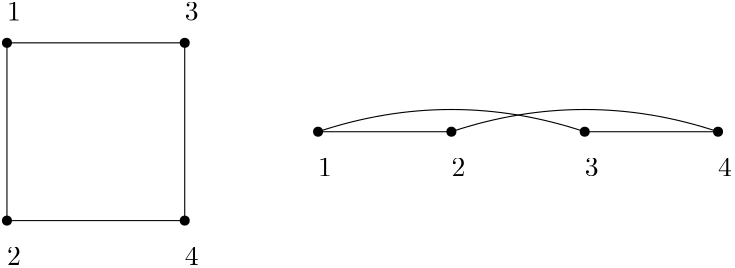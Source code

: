 <?xml version="1.0"?>
<!DOCTYPE ipe SYSTEM "ipe.dtd">
<ipe version="70218" creator="Ipe 7.2.26">
<info created="D:20230329225707" modified="D:20230404155843"/>
<ipestyle name="basic">
<symbol name="arrow/arc(spx)">
<path stroke="sym-stroke" fill="sym-stroke" pen="sym-pen">
0 0 m
-1 0.333 l
-1 -0.333 l
h
</path>
</symbol>
<symbol name="arrow/farc(spx)">
<path stroke="sym-stroke" fill="white" pen="sym-pen">
0 0 m
-1 0.333 l
-1 -0.333 l
h
</path>
</symbol>
<symbol name="arrow/ptarc(spx)">
<path stroke="sym-stroke" fill="sym-stroke" pen="sym-pen">
0 0 m
-1 0.333 l
-0.8 0 l
-1 -0.333 l
h
</path>
</symbol>
<symbol name="arrow/fptarc(spx)">
<path stroke="sym-stroke" fill="white" pen="sym-pen">
0 0 m
-1 0.333 l
-0.8 0 l
-1 -0.333 l
h
</path>
</symbol>
<symbol name="mark/circle(sx)" transformations="translations">
<path fill="sym-stroke">
0.6 0 0 0.6 0 0 e
0.4 0 0 0.4 0 0 e
</path>
</symbol>
<symbol name="mark/disk(sx)" transformations="translations">
<path fill="sym-stroke">
0.6 0 0 0.6 0 0 e
</path>
</symbol>
<symbol name="mark/fdisk(sfx)" transformations="translations">
<group>
<path fill="sym-fill">
0.5 0 0 0.5 0 0 e
</path>
<path fill="sym-stroke" fillrule="eofill">
0.6 0 0 0.6 0 0 e
0.4 0 0 0.4 0 0 e
</path>
</group>
</symbol>
<symbol name="mark/box(sx)" transformations="translations">
<path fill="sym-stroke" fillrule="eofill">
-0.6 -0.6 m
0.6 -0.6 l
0.6 0.6 l
-0.6 0.6 l
h
-0.4 -0.4 m
0.4 -0.4 l
0.4 0.4 l
-0.4 0.4 l
h
</path>
</symbol>
<symbol name="mark/square(sx)" transformations="translations">
<path fill="sym-stroke">
-0.6 -0.6 m
0.6 -0.6 l
0.6 0.6 l
-0.6 0.6 l
h
</path>
</symbol>
<symbol name="mark/fsquare(sfx)" transformations="translations">
<group>
<path fill="sym-fill">
-0.5 -0.5 m
0.5 -0.5 l
0.5 0.5 l
-0.5 0.5 l
h
</path>
<path fill="sym-stroke" fillrule="eofill">
-0.6 -0.6 m
0.6 -0.6 l
0.6 0.6 l
-0.6 0.6 l
h
-0.4 -0.4 m
0.4 -0.4 l
0.4 0.4 l
-0.4 0.4 l
h
</path>
</group>
</symbol>
<symbol name="mark/cross(sx)" transformations="translations">
<group>
<path fill="sym-stroke">
-0.43 -0.57 m
0.57 0.43 l
0.43 0.57 l
-0.57 -0.43 l
h
</path>
<path fill="sym-stroke">
-0.43 0.57 m
0.57 -0.43 l
0.43 -0.57 l
-0.57 0.43 l
h
</path>
</group>
</symbol>
<symbol name="arrow/fnormal(spx)">
<path stroke="sym-stroke" fill="white" pen="sym-pen">
0 0 m
-1 0.333 l
-1 -0.333 l
h
</path>
</symbol>
<symbol name="arrow/pointed(spx)">
<path stroke="sym-stroke" fill="sym-stroke" pen="sym-pen">
0 0 m
-1 0.333 l
-0.8 0 l
-1 -0.333 l
h
</path>
</symbol>
<symbol name="arrow/fpointed(spx)">
<path stroke="sym-stroke" fill="white" pen="sym-pen">
0 0 m
-1 0.333 l
-0.8 0 l
-1 -0.333 l
h
</path>
</symbol>
<symbol name="arrow/linear(spx)">
<path stroke="sym-stroke" pen="sym-pen">
-1 0.333 m
0 0 l
-1 -0.333 l
</path>
</symbol>
<symbol name="arrow/fdouble(spx)">
<path stroke="sym-stroke" fill="white" pen="sym-pen">
0 0 m
-1 0.333 l
-1 -0.333 l
h
-1 0 m
-2 0.333 l
-2 -0.333 l
h
</path>
</symbol>
<symbol name="arrow/double(spx)">
<path stroke="sym-stroke" fill="sym-stroke" pen="sym-pen">
0 0 m
-1 0.333 l
-1 -0.333 l
h
-1 0 m
-2 0.333 l
-2 -0.333 l
h
</path>
</symbol>
<symbol name="arrow/mid-normal(spx)">
<path stroke="sym-stroke" fill="sym-stroke" pen="sym-pen">
0.5 0 m
-0.5 0.333 l
-0.5 -0.333 l
h
</path>
</symbol>
<symbol name="arrow/mid-fnormal(spx)">
<path stroke="sym-stroke" fill="white" pen="sym-pen">
0.5 0 m
-0.5 0.333 l
-0.5 -0.333 l
h
</path>
</symbol>
<symbol name="arrow/mid-pointed(spx)">
<path stroke="sym-stroke" fill="sym-stroke" pen="sym-pen">
0.5 0 m
-0.5 0.333 l
-0.3 0 l
-0.5 -0.333 l
h
</path>
</symbol>
<symbol name="arrow/mid-fpointed(spx)">
<path stroke="sym-stroke" fill="white" pen="sym-pen">
0.5 0 m
-0.5 0.333 l
-0.3 0 l
-0.5 -0.333 l
h
</path>
</symbol>
<symbol name="arrow/mid-double(spx)">
<path stroke="sym-stroke" fill="sym-stroke" pen="sym-pen">
1 0 m
0 0.333 l
0 -0.333 l
h
0 0 m
-1 0.333 l
-1 -0.333 l
h
</path>
</symbol>
<symbol name="arrow/mid-fdouble(spx)">
<path stroke="sym-stroke" fill="white" pen="sym-pen">
1 0 m
0 0.333 l
0 -0.333 l
h
0 0 m
-1 0.333 l
-1 -0.333 l
h
</path>
</symbol>
<anglesize name="22.5 deg" value="22.5"/>
<anglesize name="30 deg" value="30"/>
<anglesize name="45 deg" value="45"/>
<anglesize name="60 deg" value="60"/>
<anglesize name="90 deg" value="90"/>
<arrowsize name="large" value="10"/>
<arrowsize name="small" value="5"/>
<arrowsize name="tiny" value="3"/>
<color name="blue" value="0 0 1"/>
<color name="brown" value="0.647 0.165 0.165"/>
<color name="darkblue" value="0 0 0.545"/>
<color name="darkcyan" value="0 0.545 0.545"/>
<color name="darkgray" value="0.663"/>
<color name="darkgreen" value="0 0.392 0"/>
<color name="darkmagenta" value="0.545 0 0.545"/>
<color name="darkorange" value="1 0.549 0"/>
<color name="darkred" value="0.545 0 0"/>
<color name="gold" value="1 0.843 0"/>
<color name="gray" value="0.745"/>
<color name="green" value="0 1 0"/>
<color name="lightblue" value="0.678 0.847 0.902"/>
<color name="lightcyan" value="0.878 1 1"/>
<color name="lightgray" value="0.827"/>
<color name="lightgreen" value="0.565 0.933 0.565"/>
<color name="lightyellow" value="1 1 0.878"/>
<color name="navy" value="0 0 0.502"/>
<color name="orange" value="1 0.647 0"/>
<color name="pink" value="1 0.753 0.796"/>
<color name="purple" value="0.627 0.125 0.941"/>
<color name="red" value="1 0 0"/>
<color name="seagreen" value="0.18 0.545 0.341"/>
<color name="turquoise" value="0.251 0.878 0.816"/>
<color name="violet" value="0.933 0.51 0.933"/>
<color name="yellow" value="1 1 0"/>
<dashstyle name="dash dot dotted" value="[4 2 1 2 1 2] 0"/>
<dashstyle name="dash dotted" value="[4 2 1 2] 0"/>
<dashstyle name="dashed" value="[4] 0"/>
<dashstyle name="dotted" value="[1 3] 0"/>
<gridsize name="10 pts (~3.5 mm)" value="10"/>
<gridsize name="14 pts (~5 mm)" value="14"/>
<gridsize name="16 pts (~6 mm)" value="16"/>
<gridsize name="20 pts (~7 mm)" value="20"/>
<gridsize name="28 pts (~10 mm)" value="28"/>
<gridsize name="32 pts (~12 mm)" value="32"/>
<gridsize name="4 pts" value="4"/>
<gridsize name="56 pts (~20 mm)" value="56"/>
<gridsize name="8 pts (~3 mm)" value="8"/>
<opacity name="10%" value="0.1"/>
<opacity name="30%" value="0.3"/>
<opacity name="50%" value="0.5"/>
<opacity name="75%" value="0.75"/>
<pen name="fat" value="1.2"/>
<pen name="heavier" value="0.8"/>
<pen name="ultrafat" value="2"/>
<symbolsize name="large" value="5"/>
<symbolsize name="small" value="2"/>
<symbolsize name="tiny" value="1.1"/>
<textsize name="Huge" value="\Huge"/>
<textsize name="LARGE" value="\LARGE"/>
<textsize name="Large" value="\Large"/>
<textsize name="footnote" value="\footnotesize"/>
<textsize name="huge" value="\huge"/>
<textsize name="large" value="\large"/>
<textsize name="script" value="\scriptsize"/>
<textsize name="small" value="\small"/>
<textsize name="tiny" value="\tiny"/>
<textstyle name="center" begin="\begin{center}" end="\end{center}"/>
<textstyle name="item" begin="\begin{itemize}\item{}" end="\end{itemize}"/>
<textstyle name="itemize" begin="\begin{itemize}" end="\end{itemize}"/>
<tiling name="falling" angle="-60" step="4" width="1"/>
<tiling name="rising" angle="30" step="4" width="1"/>
</ipestyle>
<page>
<layer name="basic_queue"/>
<layer name="invalid_basic_queue"/>
<layer name="colored_queue"/>
<layer name="colored_queue_1"/>
<layer name="colored_queue_2"/>
<layer name="colored_queue_3"/>
<layer name="vwxy"/>
<layer name="qn_tree_base"/>
<layer name="qn_tree_labeled"/>
<layer name="qn_tree_layered"/>
<layer name="qn_cycle_label1"/>
<layer name="qn_cycle_label2"/>
<layer name="qn_cycle_label3"/>
<view layers="qn_cycle_label3" active="qn_cycle_label2"/>
<use layer="basic_queue" name="mark/disk(sx)" pos="192 576" size="normal" stroke="black"/>
<use name="mark/disk(sx)" pos="256 576" size="normal" stroke="black"/>
<use name="mark/disk(sx)" pos="320 576" size="normal" stroke="black"/>
<use name="mark/disk(sx)" pos="384 576" size="normal" stroke="black"/>
<use name="mark/disk(sx)" pos="448 576" size="normal" stroke="black"/>
<use name="mark/disk(sx)" pos="512 576" size="normal" stroke="black"/>
<path stroke="black" pen="fat">
192 576 m
256 576 l
</path>
<path stroke="black" pen="fat">
256 576 m
320 576 l
</path>
<path stroke="black" pen="fat">
320 576 m
384 576 l
</path>
<path stroke="black" pen="fat">
384 576 m
448 576 l
</path>
<path stroke="black" pen="fat">
448 576 m
512 576 l
</path>
<text matrix="1 0 0 1 8 -8" transformations="translations" pos="184 568" stroke="black" type="label" width="8.302" height="6.42" depth="0" valign="baseline">1
</text>
<text transformations="translations" pos="256 560" stroke="black" type="label" width="4.981" height="6.42" depth="0" valign="baseline">2</text>
<text transformations="translations" pos="320 560" stroke="black" type="label" width="4.981" height="6.42" depth="0" valign="baseline">3</text>
<text transformations="translations" pos="384 560" stroke="black" type="label" width="4.981" height="6.42" depth="0" valign="baseline">4</text>
<text transformations="translations" pos="448 560" stroke="black" type="label" width="4.981" height="6.42" depth="0" valign="baseline">5</text>
<text transformations="translations" pos="512 560" stroke="black" type="label" width="4.981" height="6.42" depth="0" valign="baseline">6</text>
<use layer="invalid_basic_queue" matrix="1 0 0 1 -64 32" name="mark/disk(sx)" pos="192 576" size="normal" stroke="black"/>
<use matrix="1 0 0 1 -64 32" name="mark/disk(sx)" pos="256 576" size="normal" stroke="black"/>
<use matrix="1 0 0 1 -64 32" name="mark/disk(sx)" pos="320 576" size="normal" stroke="black"/>
<use matrix="1 0 0 1 -64 32" name="mark/disk(sx)" pos="384 576" size="normal" stroke="black"/>
<use matrix="1 0 0 1 -64 32" name="mark/disk(sx)" pos="448 576" size="normal" stroke="black"/>
<use matrix="1 0 0 1 -64 32" name="mark/disk(sx)" pos="512 576" size="normal" stroke="black"/>
<path matrix="1 0 0 1 -64 32" stroke="black" pen="fat">
192 576 m
256 576 l
</path>
<path matrix="1 0 0 1 -64 32" stroke="black" pen="fat">
256 576 m
320 576 l
</path>
<path matrix="1 0 0 1 -64 32" stroke="black" pen="fat">
320 576 m
384 576 l
</path>
<path matrix="1 0 0 1 -64 32" stroke="black" pen="fat">
384 576 m
448 576 l
</path>
<path matrix="1 0 0 1 -64 32" stroke="black" pen="fat">
448 576 m
512 576 l
</path>
<text matrix="1 0 0 1 -56 24" transformations="translations" pos="184 568" stroke="black" type="label" width="8.302" height="6.42" depth="0" valign="baseline">1
</text>
<text matrix="1 0 0 1 -64 32" transformations="translations" pos="256 560" stroke="black" type="label" width="4.981" height="6.42" depth="0" valign="baseline">2</text>
<text matrix="1 0 0 1 -64 32" transformations="translations" pos="320 560" stroke="black" type="label" width="4.981" height="6.42" depth="0" valign="baseline">3</text>
<text matrix="1 0 0 1 -64 32" transformations="translations" pos="384 560" stroke="black" type="label" width="4.981" height="6.42" depth="0" valign="baseline">4</text>
<text matrix="1 0 0 1 -64 32" transformations="translations" pos="448 560" stroke="black" type="label" width="4.981" height="6.42" depth="0" valign="baseline">5</text>
<text matrix="1 0 0 1 -64 32" transformations="translations" pos="512 560" stroke="black" type="label" width="4.981" height="6.42" depth="0" valign="baseline">6</text>
<path stroke="black" pen="fat">
256 608 m
288 640
320 608 c
</path>
<path stroke="black" pen="fat">
192 608 m
288 696
384 608 c
</path>
<path stroke="black" pen="fat">
128 608 m
288 760
448 608 c
</path>
<use layer="colored_queue" name="mark/disk(sx)" pos="128 672" size="normal" stroke="black"/>
<use name="mark/disk(sx)" pos="192 672" size="normal" stroke="black"/>
<use name="mark/disk(sx)" pos="320 672" size="normal" stroke="black"/>
<use name="mark/disk(sx)" pos="384 672" size="normal" stroke="black"/>
<path stroke="1 0 0" pen="fat">
128 672 m
192 672 l
</path>
<path stroke="1 0.502 0" pen="fat">
320 672 m
384 672 l
</path>
<path stroke="0 0.502 1" pen="fat">
192 672 m
256 768
320 672 c
</path>
<path stroke="0 1 0" pen="fat">
128 672 m
256 840
384 672 c
</path>
<text matrix="1 0 0 1 16 16" transformations="translations" pos="112 640" stroke="black" type="label" width="7.024" height="9.245" depth="0" valign="baseline" size="Large">1</text>
<text matrix="1 0 0 1 80 16" transformations="translations" pos="112 640" stroke="black" type="label" width="7.024" height="9.245" depth="0" valign="baseline" size="Large">2</text>
<text matrix="1 0 0 1 208 16" transformations="translations" pos="112 640" stroke="black" type="label" width="7.024" height="9.245" depth="0" valign="baseline" size="Large">3</text>
<text matrix="1 0 0 1 272 16" transformations="translations" pos="112 640" stroke="black" type="label" width="7.024" height="9.245" depth="0" valign="baseline" size="Large">4</text>
<use layer="colored_queue_1" name="mark/disk(sx)" pos="128 672" size="normal" stroke="black"/>
<use name="mark/disk(sx)" pos="192 672" size="normal" stroke="black"/>
<use name="mark/disk(sx)" pos="320 672" size="normal" stroke="black"/>
<use name="mark/disk(sx)" pos="384 672" size="normal" stroke="black"/>
<path stroke="1 0 0" pen="ultrafat">
128 672 m
192 672 l
</path>
<path stroke="1 0.502 0">
320 672 m
384 672 l
</path>
<path stroke="0 0.502 1">
192 672 m
256 768
320 672 c
</path>
<path stroke="0 0.502 0" pen="ultrafat">
128 672 m
256 840
384 672 c
</path>
<text matrix="1 0 0 1 16 16" transformations="translations" pos="112 640" stroke="black" type="label" width="7.024" height="9.245" depth="0" valign="baseline" size="Large">1</text>
<text matrix="1 0 0 1 80 16" transformations="translations" pos="112 640" stroke="black" type="label" width="7.024" height="9.245" depth="0" valign="baseline" size="Large">2</text>
<text matrix="1 0 0 1 208 16" transformations="translations" pos="112 640" stroke="black" type="label" width="7.024" height="9.245" depth="0" valign="baseline" size="Large">3</text>
<text matrix="1 0 0 1 272 16" transformations="translations" pos="112 640" stroke="black" type="label" width="7.024" height="9.245" depth="0" valign="baseline" size="Large">4</text>
<path fill="1 0 0">
176 608 m
208 608 l
208 576 l
176 576 l
h
</path>
<path matrix="1 0 0 1 48 0" fill="0 0.502 0">
176 608 m
208 608 l
208 576 l
176 576 l
h
</path>
<use layer="colored_queue_2" name="mark/disk(sx)" pos="128 672" size="normal" stroke="black"/>
<use name="mark/disk(sx)" pos="192 672" size="normal" stroke="black"/>
<use name="mark/disk(sx)" pos="320 672" size="normal" stroke="black"/>
<use name="mark/disk(sx)" pos="384 672" size="normal" stroke="black"/>
<path stroke="1 0 0" pen="ultrafat">
128 672 m
192 672 l
</path>
<path stroke="1 0.502 0">
320 672 m
384 672 l
</path>
<path stroke="0 0.502 1" pen="ultrafat">
192 672 m
256 768
320 672 c
</path>
<path stroke="0 0.502 0">
128 672 m
256 840
384 672 c
</path>
<text matrix="1 0 0 1 16 16" transformations="translations" pos="112 640" stroke="black" type="label" width="7.024" height="9.245" depth="0" valign="baseline" size="Large">1</text>
<text matrix="1 0 0 1 80 16" transformations="translations" pos="112 640" stroke="black" type="label" width="7.024" height="9.245" depth="0" valign="baseline" size="Large">2</text>
<text matrix="1 0 0 1 208 16" transformations="translations" pos="112 640" stroke="black" type="label" width="7.024" height="9.245" depth="0" valign="baseline" size="Large">3</text>
<text matrix="1 0 0 1 272 16" transformations="translations" pos="112 640" stroke="black" type="label" width="7.024" height="9.245" depth="0" valign="baseline" size="Large">4</text>
<path matrix="1 0 0 1 48 0" fill="0 0.502 0">
176 608 m
208 608 l
208 576 l
176 576 l
h
</path>
<path matrix="1 0 0 1 96 0" fill="0 0.502 1">
176 608 m
208 608 l
208 576 l
176 576 l
h
</path>
<use layer="colored_queue_3" name="mark/disk(sx)" pos="128 672" size="normal" stroke="black"/>
<use name="mark/disk(sx)" pos="192 672" size="normal" stroke="black"/>
<use name="mark/disk(sx)" pos="320 672" size="normal" stroke="black"/>
<use name="mark/disk(sx)" pos="384 672" size="normal" stroke="black"/>
<path stroke="1 0 0">
128 672 m
192 672 l
</path>
<path stroke="1 0.502 0" pen="ultrafat">
320 672 m
384 672 l
</path>
<path stroke="0 0.502 1" pen="ultrafat">
192 672 m
256 768
320 672 c
</path>
<path stroke="0 0.502 0">
128 672 m
256 840
384 672 c
</path>
<text matrix="1 0 0 1 16 16" transformations="translations" pos="112 640" stroke="black" type="label" width="7.024" height="9.245" depth="0" valign="baseline" size="Large">1</text>
<text matrix="1 0 0 1 80 16" transformations="translations" pos="112 640" stroke="black" type="label" width="7.024" height="9.245" depth="0" valign="baseline" size="Large">2</text>
<text matrix="1 0 0 1 208 16" transformations="translations" pos="112 640" stroke="black" type="label" width="7.024" height="9.245" depth="0" valign="baseline" size="Large">3</text>
<text matrix="1 0 0 1 272 16" transformations="translations" pos="112 640" stroke="black" type="label" width="7.024" height="9.245" depth="0" valign="baseline" size="Large">4</text>
<path matrix="1 0 0 1 48 0" fill="0 0.502 0">
176 608 m
208 608 l
208 576 l
176 576 l
h
</path>
<path matrix="1 0 0 1 96 0" fill="0 0.502 1">
176 608 m
208 608 l
208 576 l
176 576 l
h
</path>
<path stroke="0" pen="ultrafat" arrow="normal/normal">
288 616 m
272 632
256 632
240 616 c
</path>
<use layer="vwxy" matrix="1 0 0 1 -24 64" name="mark/disk(sx)" pos="192 576" size="normal" stroke="black"/>
<use matrix="1 0 0 1 -24 64" name="mark/disk(sx)" pos="320 576" size="normal" stroke="black"/>
<path matrix="1 0 0 1 -24 64" stroke="black" pen="fat">
192 576 m
256 576 l
</path>
<path matrix="1 0 0 1 -24 64" stroke="black" pen="fat">
256 576 m
320 576 l
</path>
<path stroke="black" pen="fat">
296 640 m
360 640 l
</path>
<text matrix="1 0 0 1 -16 56" transformations="translations" pos="184 568" stroke="black" type="label" width="5.258" height="4.289" depth="0" valign="baseline">v</text>
<text matrix="1 0 0 1 40 64" transformations="translations" pos="256 560" stroke="black" type="label" width="7.195" height="4.289" depth="0" valign="baseline">w</text>
<path matrix="1 0 0 1 64 0" stroke="black" pen="fat">
296 640 m
360 640 l
</path>
<use name="mark/disk(sx)" pos="360 640" size="normal"/>
<use name="mark/disk(sx)" pos="408 640" size="normal"/>
<use name="mark/disk(sx)" pos="256 640" size="normal"/>
<use name="mark/disk(sx)" pos="320 640" size="normal"/>
<use name="mark/disk(sx)" pos="192 640" size="normal"/>
<use name="mark/disk(sx)" pos="240 640" size="normal"/>
<path stroke="0" pen="fat">
168 640 m
240 720
296 640 c
</path>
<path stroke="1 0 0" pen="fat">
192 640 m
216 664
240 640 c
</path>
<path stroke="0 0.502 0" pen="fat">
256 640 m
288 672
320 640 c
</path>
<path stroke="0 0.502 0" pen="fat">
360 640 m
384 672
408 640 c
</path>
<use layer="qn_tree_base" name="mark/disk(sx)" pos="256 768" size="normal"/>
<use name="mark/disk(sx)" pos="192 720" size="normal"/>
<use name="mark/disk(sx)" pos="256 720" size="normal"/>
<use name="mark/disk(sx)" pos="328 720" size="normal"/>
<use name="mark/disk(sx)" pos="144 672" size="normal"/>
<use name="mark/disk(sx)" pos="200 672" size="normal"/>
<use name="mark/disk(sx)" pos="248 672" size="normal"/>
<use name="mark/disk(sx)" pos="184 632" size="normal"/>
<use name="mark/disk(sx)" pos="232 632" size="normal"/>
<path stroke="0">
256 768 m
256 720 l
</path>
<path stroke="0">
256 768 m
192 720 l
</path>
<path stroke="0">
256 768 m
328 720 l
</path>
<path stroke="0">
192 720 m
200 672 l
</path>
<path stroke="0">
192 720 m
144 672 l
</path>
<path stroke="0">
192 720 m
248 672 l
</path>
<path stroke="0">
200 672 m
184 632 l
</path>
<path stroke="0">
200 672 m
232 632 l
</path>
<use layer="qn_tree_labeled" name="mark/disk(sx)" pos="256 768" size="normal"/>
<use name="mark/disk(sx)" pos="192 720" size="normal"/>
<use name="mark/disk(sx)" pos="256 720" size="normal"/>
<use name="mark/disk(sx)" pos="328 720" size="normal"/>
<use name="mark/disk(sx)" pos="144 672" size="normal"/>
<use name="mark/disk(sx)" pos="200 672" size="normal"/>
<use name="mark/disk(sx)" pos="248 672" size="normal"/>
<use name="mark/disk(sx)" pos="184 632" size="normal"/>
<use name="mark/disk(sx)" pos="232 632" size="normal"/>
<path stroke="0">
256 768 m
256 720 l
</path>
<path stroke="0">
256 768 m
192 720 l
</path>
<path stroke="0">
256 768 m
328 720 l
</path>
<path stroke="0">
192 720 m
200 672 l
</path>
<path stroke="0">
192 720 m
144 672 l
</path>
<path stroke="0">
192 720 m
248 672 l
</path>
<path stroke="0">
200 672 m
184 632 l
</path>
<path stroke="0">
200 672 m
232 632 l
</path>
<text transformations="translations" pos="240 744" stroke="0" type="label" width="4.981" height="6.42" depth="0" valign="baseline">1</text>
<text transformations="translations" pos="208 720" stroke="0" type="label" width="4.981" height="6.42" depth="0" valign="baseline">2</text>
<text transformations="translations" pos="272 720" stroke="0" type="label" width="4.981" height="6.42" depth="0" valign="baseline">3</text>
<text transformations="translations" pos="312 712" stroke="0" type="label" width="4.981" height="6.42" depth="0" valign="baseline">4</text>
<text transformations="translations" pos="160 672" stroke="0" type="label" width="4.981" height="6.42" depth="0" valign="baseline">5</text>
<text transformations="translations" pos="208 672" stroke="0" type="label" width="4.981" height="6.42" depth="0" valign="baseline">6</text>
<text transformations="translations" pos="264 672" stroke="0" type="label" width="4.981" height="6.42" depth="0" valign="baseline">7</text>
<text transformations="translations" pos="168 640" stroke="0" type="label" width="4.981" height="6.42" depth="0" valign="baseline">8</text>
<text transformations="translations" pos="232 640" stroke="0" type="label" width="4.981" height="6.42" depth="0" valign="baseline">9</text>
<use layer="qn_tree_layered" name="mark/disk(sx)" pos="96 576" size="normal"/>
<use name="mark/disk(sx)" pos="128 576" size="normal"/>
<use name="mark/disk(sx)" pos="160 576" size="normal"/>
<use name="mark/disk(sx)" pos="192 576" size="normal"/>
<use name="mark/disk(sx)" pos="224 576" size="normal"/>
<use name="mark/disk(sx)" pos="256 576" size="normal"/>
<use name="mark/disk(sx)" pos="288 576" size="normal"/>
<use name="mark/disk(sx)" pos="320 576" size="normal"/>
<use name="mark/disk(sx)" pos="352 576" size="normal"/>
<text transformations="translations" pos="96 560" stroke="0" type="label" width="4.981" height="6.42" depth="0" valign="baseline">1</text>
<text transformations="translations" pos="128 560" stroke="0" type="label" width="4.981" height="6.42" depth="0" valign="baseline">2</text>
<text transformations="translations" pos="160 560" stroke="0" type="label" width="4.981" height="6.42" depth="0" valign="baseline">3</text>
<text transformations="translations" pos="192 560" stroke="0" type="label" width="4.981" height="6.42" depth="0" valign="baseline">4</text>
<text transformations="translations" pos="224 560" stroke="0" type="label" width="4.981" height="6.42" depth="0" valign="baseline">5</text>
<text transformations="translations" pos="256 560" stroke="0" type="label" width="4.981" height="6.42" depth="0" valign="baseline">6</text>
<text transformations="translations" pos="288 560" stroke="0" type="label" width="4.981" height="6.42" depth="0" valign="baseline">7</text>
<text transformations="translations" pos="320 560" stroke="0" type="label" width="4.981" height="6.42" depth="0" valign="baseline">8</text>
<text transformations="translations" pos="352 560" stroke="0" type="label" width="4.981" height="6.42" depth="0" valign="baseline">9</text>
<path stroke="0">
96 576 m
112 592
128 576 c
</path>
<path stroke="0">
96 576 m
128 608
160 576 c
</path>
<path stroke="0">
96 576 m
144 640
192 576 c
</path>
<path stroke="0">
128 576 m
176 608
224 576 c
</path>
<path stroke="0">
128 576 m
192 640
256 576 c
</path>
<path stroke="0">
128 576 m
208 672
288 576 c
</path>
<path stroke="0">
256 576 m
288 608
320 576 c
</path>
<path stroke="0">
256 576 m
304 640
352 576 c
</path>
<use layer="qn_cycle_label1" name="mark/disk(sx)" pos="96 704" size="normal"/>
<use name="mark/disk(sx)" pos="96 640" size="normal"/>
<use name="mark/disk(sx)" pos="160 640" size="normal"/>
<use name="mark/disk(sx)" pos="160 704" size="normal"/>
<path stroke="0">
96 704 m
160 704 l
</path>
<path stroke="0">
160 704 m
160 640 l
</path>
<path stroke="0">
160 640 m
96 640 l
</path>
<path stroke="0">
96 640 m
96 704 l
</path>
<text transformations="translations" pos="96 712" stroke="0" type="label" width="4.981" height="6.42" depth="0" valign="baseline">1</text>
<text transformations="translations" pos="160 712" stroke="0" type="label" width="4.981" height="6.42" depth="0" valign="baseline">2</text>
<text transformations="translations" pos="96 624" stroke="0" type="label" width="4.981" height="6.42" depth="0" valign="baseline">4</text>
<text transformations="translations" pos="160 624" stroke="0" type="label" width="4.981" height="6.42" depth="0" valign="baseline">3</text>
<use name="mark/disk(sx)" pos="208 672" size="normal"/>
<use name="mark/disk(sx)" pos="256 672" size="normal"/>
<use name="mark/disk(sx)" pos="304 672" size="normal"/>
<use name="mark/disk(sx)" pos="352 672" size="normal"/>
<path stroke="0">
208 672 m
256 672 l
</path>
<path stroke="1 0 0">
256 672 m
304 672 l
</path>
<path stroke="0">
304 672 m
352 672 l
</path>
<text matrix="1 0 0 1 112 -56" transformations="translations" pos="96 712" stroke="0" type="label" width="4.981" height="6.42" depth="0" valign="baseline">1</text>
<text matrix="1 0 0 1 96 -56" transformations="translations" pos="160 712" stroke="0" type="label" width="4.981" height="6.42" depth="0" valign="baseline">2</text>
<text matrix="1 0 0 1 144 32" transformations="translations" pos="160 624" stroke="0" type="label" width="4.981" height="6.42" depth="0" valign="baseline">3</text>
<text matrix="1 0 0 1 256 32" transformations="translations" pos="96 624" stroke="0" type="label" width="4.981" height="6.42" depth="0" valign="baseline">4</text>
<path stroke="1 0 0">
208 672 m
280 720
352 672 c
</path>
<use layer="qn_cycle_label2" name="mark/disk(sx)" pos="96 704" size="normal"/>
<use name="mark/disk(sx)" pos="96 640" size="normal"/>
<use name="mark/disk(sx)" pos="160 640" size="normal"/>
<use name="mark/disk(sx)" pos="160 704" size="normal"/>
<path stroke="0">
96 704 m
160 704 l
</path>
<path stroke="0">
160 704 m
160 640 l
</path>
<path stroke="0">
160 640 m
96 640 l
</path>
<path stroke="0">
96 640 m
96 704 l
</path>
<text transformations="translations" pos="96 712" stroke="0" type="label" width="4.981" height="6.42" depth="0" valign="baseline">1</text>
<text transformations="translations" pos="160 712" stroke="0" type="label" width="4.981" height="6.42" depth="0" valign="baseline">3</text>
<text transformations="translations" pos="96 624" stroke="0" type="label" width="4.981" height="6.42" depth="0" valign="baseline">4</text>
<text transformations="translations" pos="160 624" stroke="0" type="label" width="4.981" height="6.42" depth="0" valign="baseline">2</text>
<use name="mark/disk(sx)" pos="208 672" size="normal"/>
<use name="mark/disk(sx)" pos="256 672" size="normal"/>
<use name="mark/disk(sx)" pos="304 672" size="normal"/>
<use name="mark/disk(sx)" pos="352 672" size="normal"/>
<path stroke="1 0 0">
256 672 m
304 672 l
</path>
<text matrix="1 0 0 1 112 -56" transformations="translations" pos="96 712" stroke="0" type="label" width="4.981" height="6.42" depth="0" valign="baseline">1</text>
<text matrix="1 0 0 1 96 -56" transformations="translations" pos="160 712" stroke="0" type="label" width="4.981" height="6.42" depth="0" valign="baseline">2</text>
<text matrix="1 0 0 1 144 32" transformations="translations" pos="160 624" stroke="0" type="label" width="4.981" height="6.42" depth="0" valign="baseline">3</text>
<text matrix="1 0 0 1 256 32" transformations="translations" pos="96 624" stroke="0" type="label" width="4.981" height="6.42" depth="0" valign="baseline">4</text>
<path stroke="1 0 0">
208 672 m
280 720
352 672 c
</path>
<path stroke="0">
208 672 m
256 688
304 672 c
</path>
<path stroke="0">
256 672 m
304 688
352 672 c
</path>
<use layer="qn_cycle_label3" name="mark/disk(sx)" pos="96 704" size="normal"/>
<use name="mark/disk(sx)" pos="96 640" size="normal"/>
<use name="mark/disk(sx)" pos="160 640" size="normal"/>
<use name="mark/disk(sx)" pos="160 704" size="normal"/>
<path stroke="0">
96 704 m
160 704 l
</path>
<path stroke="0">
160 704 m
160 640 l
</path>
<path stroke="0">
160 640 m
96 640 l
</path>
<path stroke="0">
96 640 m
96 704 l
</path>
<text transformations="translations" pos="96 712" stroke="0" type="label" width="4.981" height="6.42" depth="0" valign="baseline">1</text>
<text transformations="translations" pos="160 712" stroke="0" type="label" width="4.981" height="6.42" depth="0" valign="baseline">3</text>
<text transformations="translations" pos="96 624" stroke="0" type="label" width="4.981" height="6.42" depth="0" valign="baseline">2</text>
<text transformations="translations" pos="160 624" stroke="0" type="label" width="4.981" height="6.42" depth="0" valign="baseline">4</text>
<use name="mark/disk(sx)" pos="208 672" size="normal"/>
<use name="mark/disk(sx)" pos="256 672" size="normal"/>
<use name="mark/disk(sx)" pos="304 672" size="normal"/>
<use name="mark/disk(sx)" pos="352 672" size="normal"/>
<text matrix="1 0 0 1 112 -56" transformations="translations" pos="96 712" stroke="0" type="label" width="4.981" height="6.42" depth="0" valign="baseline">1</text>
<text matrix="1 0 0 1 96 -56" transformations="translations" pos="160 712" stroke="0" type="label" width="4.981" height="6.42" depth="0" valign="baseline">2</text>
<text matrix="1 0 0 1 144 32" transformations="translations" pos="160 624" stroke="0" type="label" width="4.981" height="6.42" depth="0" valign="baseline">3</text>
<text matrix="1 0 0 1 256 32" transformations="translations" pos="96 624" stroke="0" type="label" width="4.981" height="6.42" depth="0" valign="baseline">4</text>
<path stroke="0">
256 672 m
304 688
352 672 c
</path>
<path stroke="0">
208 672 m
256 672 l
</path>
<path stroke="0">
304 672 m
352 672 l
</path>
<path stroke="0">
208 672 m
256 688
304 672 c
</path>
</page>
</ipe>
